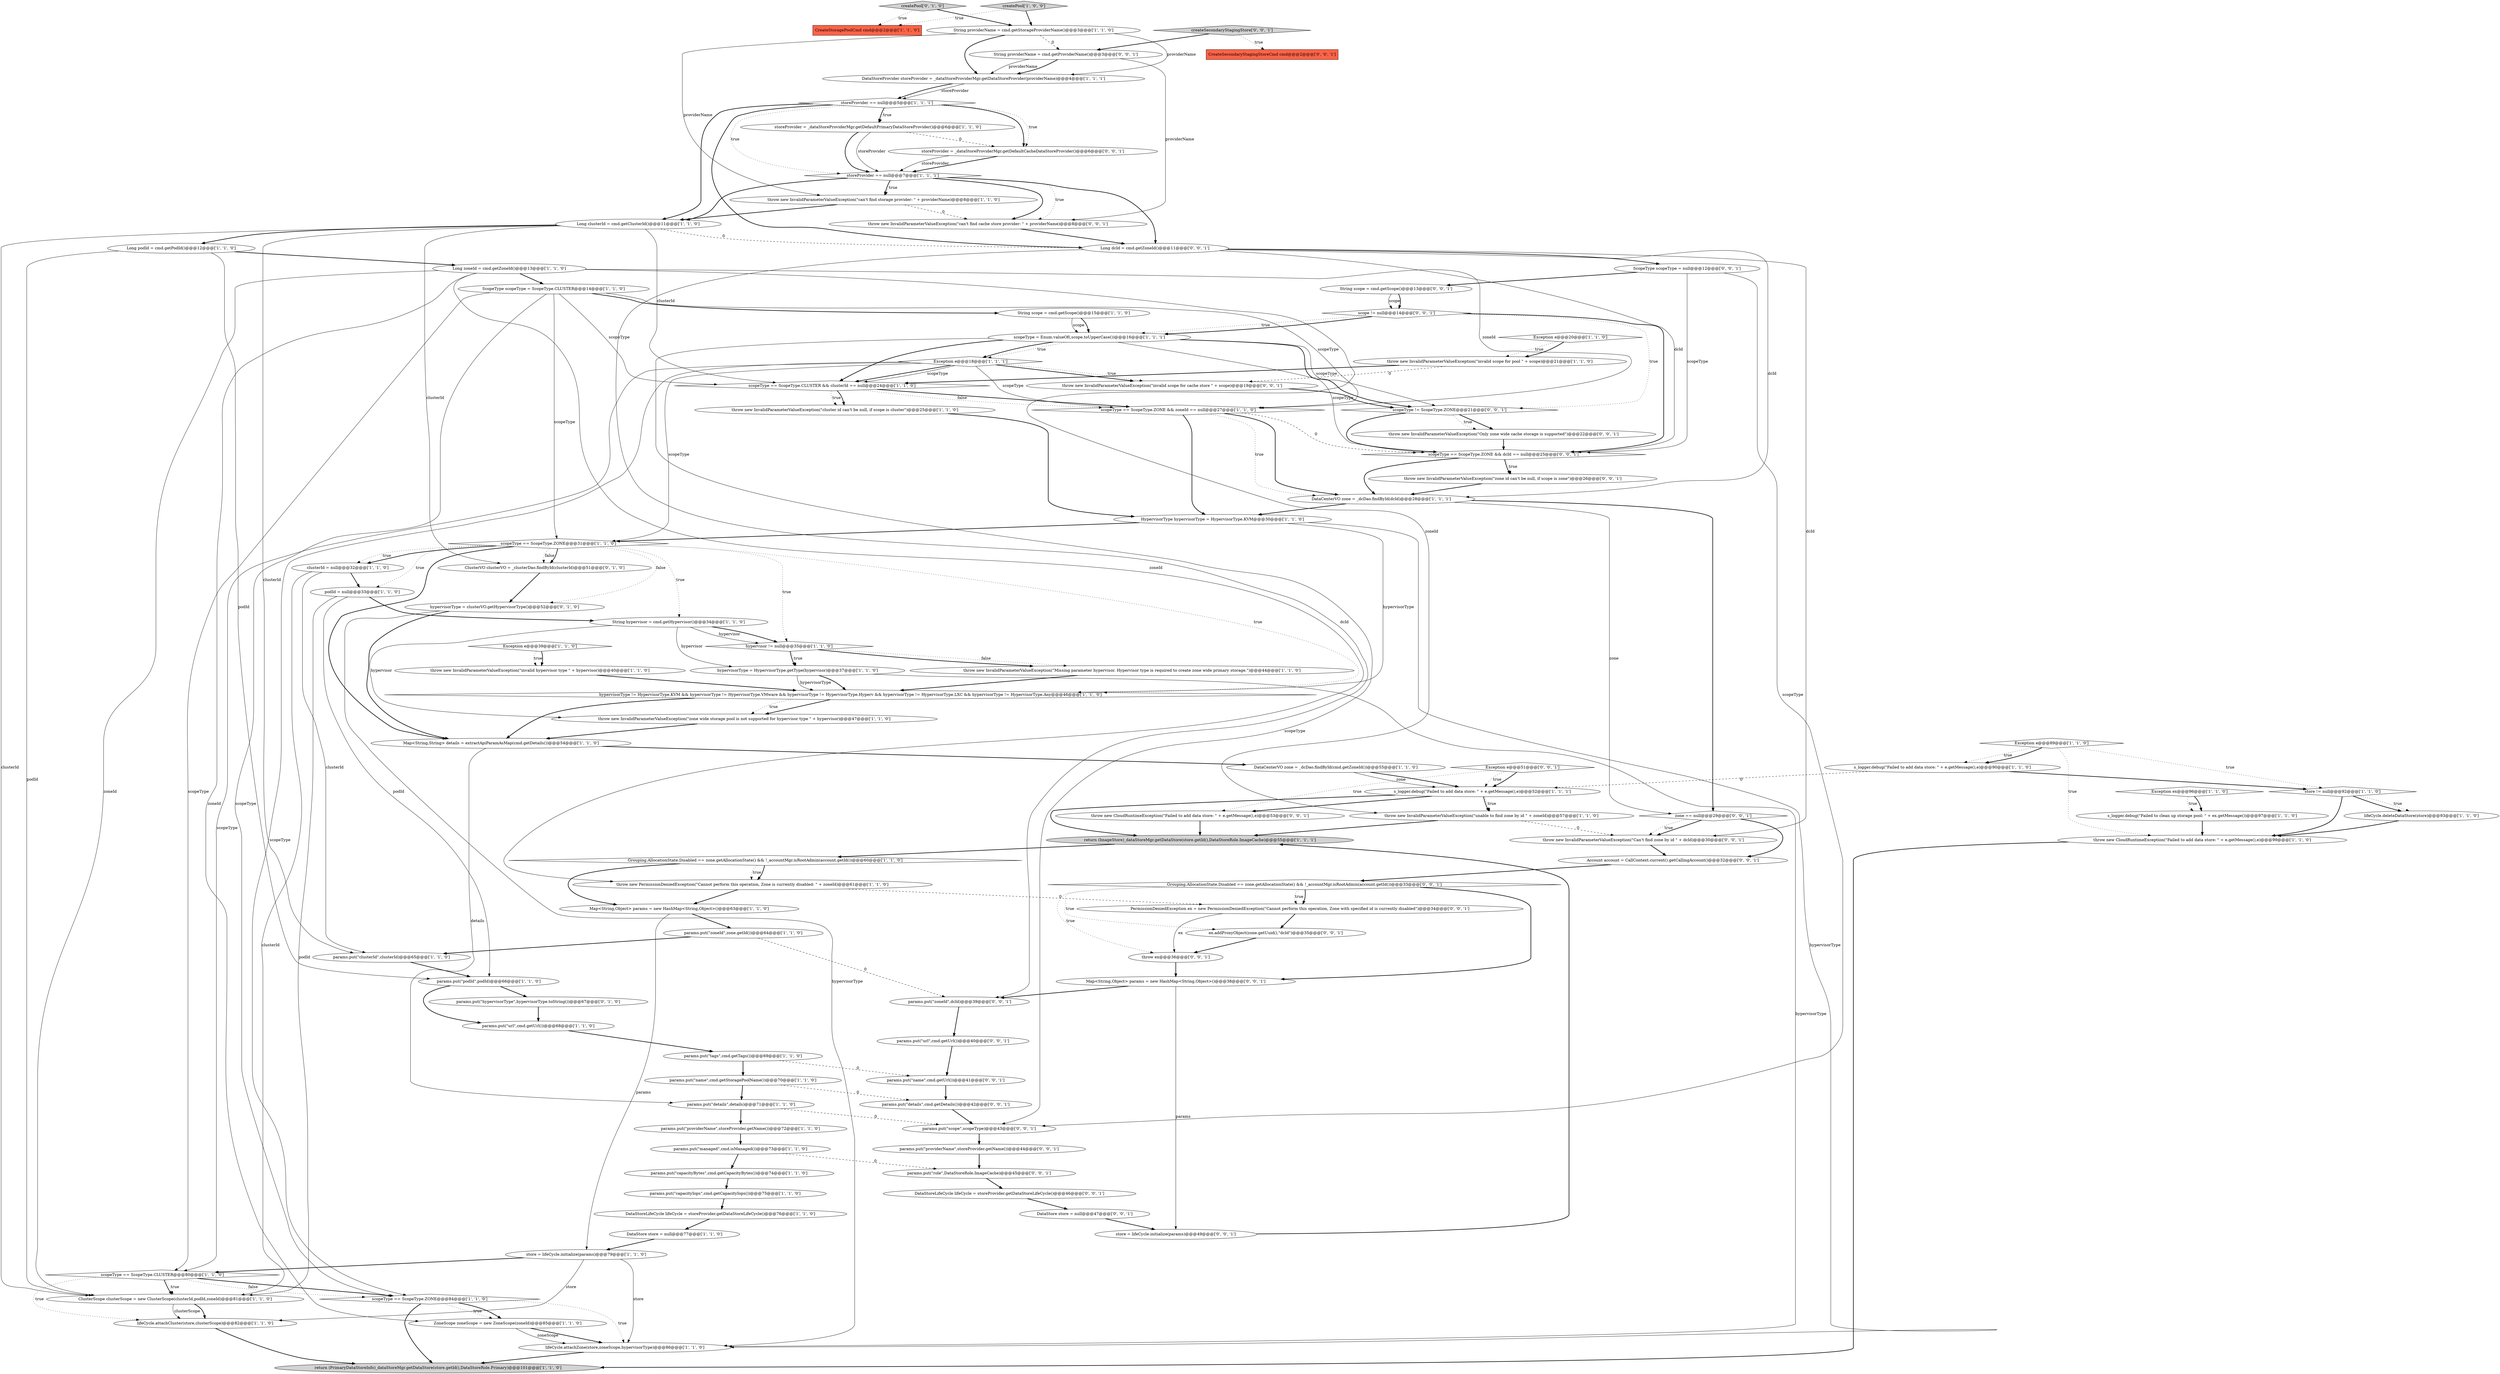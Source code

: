 digraph {
41 [style = filled, label = "store != null@@@92@@@['1', '1', '0']", fillcolor = white, shape = diamond image = "AAA0AAABBB1BBB"];
89 [style = filled, label = "String providerName = cmd.getProviderName()@@@3@@@['0', '0', '1']", fillcolor = white, shape = ellipse image = "AAA0AAABBB3BBB"];
1 [style = filled, label = "return (PrimaryDataStoreInfo)_dataStoreMgr.getDataStore(store.getId(),DataStoreRole.Primary)@@@101@@@['1', '1', '0']", fillcolor = lightgray, shape = ellipse image = "AAA0AAABBB1BBB"];
42 [style = filled, label = "storeProvider == null@@@7@@@['1', '1', '1']", fillcolor = white, shape = diamond image = "AAA0AAABBB1BBB"];
102 [style = filled, label = "params.put(\"details\",cmd.getDetails())@@@42@@@['0', '0', '1']", fillcolor = white, shape = ellipse image = "AAA0AAABBB3BBB"];
3 [style = filled, label = "clusterId = null@@@32@@@['1', '1', '0']", fillcolor = white, shape = ellipse image = "AAA0AAABBB1BBB"];
63 [style = filled, label = "throw new InvalidParameterValueException(\"invalid scope for pool \" + scope)@@@21@@@['1', '1', '0']", fillcolor = white, shape = ellipse image = "AAA0AAABBB1BBB"];
91 [style = filled, label = "throw new InvalidParameterValueException(\"Only zone wide cache storage is supported\")@@@22@@@['0', '0', '1']", fillcolor = white, shape = ellipse image = "AAA0AAABBB3BBB"];
60 [style = filled, label = "storeProvider = _dataStoreProviderMgr.getDefaultPrimaryDataStoreProvider()@@@6@@@['1', '1', '0']", fillcolor = white, shape = ellipse image = "AAA0AAABBB1BBB"];
78 [style = filled, label = "scopeType != ScopeType.ZONE@@@21@@@['0', '0', '1']", fillcolor = white, shape = diamond image = "AAA0AAABBB3BBB"];
83 [style = filled, label = "throw new CloudRuntimeException(\"Failed to add data store: \" + e.getMessage(),e)@@@53@@@['0', '0', '1']", fillcolor = white, shape = ellipse image = "AAA0AAABBB3BBB"];
100 [style = filled, label = "params.put(\"name\",cmd.getUrl())@@@41@@@['0', '0', '1']", fillcolor = white, shape = ellipse image = "AAA0AAABBB3BBB"];
82 [style = filled, label = "Exception e@@@51@@@['0', '0', '1']", fillcolor = white, shape = diamond image = "AAA0AAABBB3BBB"];
68 [style = filled, label = "String hypervisor = cmd.getHypervisor()@@@34@@@['1', '1', '0']", fillcolor = white, shape = ellipse image = "AAA0AAABBB1BBB"];
98 [style = filled, label = "Long dcId = cmd.getZoneId()@@@11@@@['0', '0', '1']", fillcolor = white, shape = ellipse image = "AAA0AAABBB3BBB"];
71 [style = filled, label = "hypervisorType = clusterVO.getHypervisorType()@@@52@@@['0', '1', '0']", fillcolor = white, shape = ellipse image = "AAA1AAABBB2BBB"];
55 [style = filled, label = "DataCenterVO zone = _dcDao.findById(cmd.getZoneId())@@@55@@@['1', '1', '0']", fillcolor = white, shape = ellipse image = "AAA0AAABBB1BBB"];
21 [style = filled, label = "ClusterScope clusterScope = new ClusterScope(clusterId,podId,zoneId)@@@81@@@['1', '1', '0']", fillcolor = white, shape = ellipse image = "AAA0AAABBB1BBB"];
105 [style = filled, label = "Account account = CallContext.current().getCallingAccount()@@@32@@@['0', '0', '1']", fillcolor = white, shape = ellipse image = "AAA0AAABBB3BBB"];
2 [style = filled, label = "params.put(\"podId\",podId)@@@66@@@['1', '1', '0']", fillcolor = white, shape = ellipse image = "AAA0AAABBB1BBB"];
17 [style = filled, label = "hypervisorType = HypervisorType.getType(hypervisor)@@@37@@@['1', '1', '0']", fillcolor = white, shape = ellipse image = "AAA0AAABBB1BBB"];
51 [style = filled, label = "scopeType == ScopeType.CLUSTER@@@80@@@['1', '1', '0']", fillcolor = white, shape = diamond image = "AAA0AAABBB1BBB"];
67 [style = filled, label = "s_logger.debug(\"Failed to add data store: \" + e.getMessage(),e)@@@90@@@['1', '1', '0']", fillcolor = white, shape = ellipse image = "AAA0AAABBB1BBB"];
48 [style = filled, label = "params.put(\"capacityIops\",cmd.getCapacityIops())@@@75@@@['1', '1', '0']", fillcolor = white, shape = ellipse image = "AAA0AAABBB1BBB"];
96 [style = filled, label = "params.put(\"role\",DataStoreRole.ImageCache)@@@45@@@['0', '0', '1']", fillcolor = white, shape = ellipse image = "AAA0AAABBB3BBB"];
40 [style = filled, label = "throw new PermissionDeniedException(\"Cannot perform this operation, Zone is currently disabled: \" + zoneId)@@@61@@@['1', '1', '0']", fillcolor = white, shape = ellipse image = "AAA0AAABBB1BBB"];
53 [style = filled, label = "podId = null@@@33@@@['1', '1', '0']", fillcolor = white, shape = ellipse image = "AAA0AAABBB1BBB"];
52 [style = filled, label = "params.put(\"capacityBytes\",cmd.getCapacityBytes())@@@74@@@['1', '1', '0']", fillcolor = white, shape = ellipse image = "AAA0AAABBB1BBB"];
77 [style = filled, label = "params.put(\"scope\",scopeType)@@@43@@@['0', '0', '1']", fillcolor = white, shape = ellipse image = "AAA0AAABBB3BBB"];
37 [style = filled, label = "scopeType == ScopeType.CLUSTER && clusterId == null@@@24@@@['1', '1', '0']", fillcolor = white, shape = diamond image = "AAA0AAABBB1BBB"];
13 [style = filled, label = "Grouping.AllocationState.Disabled == zone.getAllocationState() && !_accountMgr.isRootAdmin(account.getId())@@@60@@@['1', '1', '0']", fillcolor = white, shape = diamond image = "AAA0AAABBB1BBB"];
0 [style = filled, label = "throw new InvalidParameterValueException(\"unable to find zone by id \" + zoneId)@@@57@@@['1', '1', '0']", fillcolor = white, shape = ellipse image = "AAA0AAABBB1BBB"];
79 [style = filled, label = "ScopeType scopeType = null@@@12@@@['0', '0', '1']", fillcolor = white, shape = ellipse image = "AAA0AAABBB3BBB"];
7 [style = filled, label = "Exception e@@@39@@@['1', '1', '0']", fillcolor = white, shape = diamond image = "AAA0AAABBB1BBB"];
25 [style = filled, label = "ScopeType scopeType = ScopeType.CLUSTER@@@14@@@['1', '1', '0']", fillcolor = white, shape = ellipse image = "AAA0AAABBB1BBB"];
61 [style = filled, label = "params.put(\"managed\",cmd.isManaged())@@@73@@@['1', '1', '0']", fillcolor = white, shape = ellipse image = "AAA0AAABBB1BBB"];
84 [style = filled, label = "Grouping.AllocationState.Disabled == zone.getAllocationState() && !_accountMgr.isRootAdmin(account.getId())@@@33@@@['0', '0', '1']", fillcolor = white, shape = diamond image = "AAA0AAABBB3BBB"];
50 [style = filled, label = "throw new InvalidParameterValueException(\"Missing parameter hypervisor. Hypervisor type is required to create zone wide primary storage.\")@@@44@@@['1', '1', '0']", fillcolor = white, shape = ellipse image = "AAA0AAABBB1BBB"];
28 [style = filled, label = "CreateStoragePoolCmd cmd@@@2@@@['1', '1', '0']", fillcolor = tomato, shape = box image = "AAA0AAABBB1BBB"];
47 [style = filled, label = "params.put(\"url\",cmd.getUrl())@@@68@@@['1', '1', '0']", fillcolor = white, shape = ellipse image = "AAA0AAABBB1BBB"];
69 [style = filled, label = "ClusterVO clusterVO = _clusterDao.findById(clusterId)@@@51@@@['0', '1', '0']", fillcolor = white, shape = ellipse image = "AAA1AAABBB2BBB"];
81 [style = filled, label = "throw new InvalidParameterValueException(\"invalid scope for cache store \" + scope)@@@19@@@['0', '0', '1']", fillcolor = white, shape = ellipse image = "AAA0AAABBB3BBB"];
45 [style = filled, label = "String scope = cmd.getScope()@@@15@@@['1', '1', '0']", fillcolor = white, shape = ellipse image = "AAA0AAABBB1BBB"];
56 [style = filled, label = "String providerName = cmd.getStorageProviderName()@@@3@@@['1', '1', '0']", fillcolor = white, shape = ellipse image = "AAA0AAABBB1BBB"];
62 [style = filled, label = "storeProvider == null@@@5@@@['1', '1', '1']", fillcolor = white, shape = diamond image = "AAA0AAABBB1BBB"];
22 [style = filled, label = "scopeType == ScopeType.ZONE@@@84@@@['1', '1', '0']", fillcolor = white, shape = diamond image = "AAA0AAABBB1BBB"];
4 [style = filled, label = "throw new InvalidParameterValueException(\"invalid hypervisor type \" + hypervisor)@@@40@@@['1', '1', '0']", fillcolor = white, shape = ellipse image = "AAA0AAABBB1BBB"];
80 [style = filled, label = "scope != null@@@14@@@['0', '0', '1']", fillcolor = white, shape = diamond image = "AAA0AAABBB3BBB"];
58 [style = filled, label = "DataStore store = null@@@77@@@['1', '1', '0']", fillcolor = white, shape = ellipse image = "AAA0AAABBB1BBB"];
29 [style = filled, label = "throw new InvalidParameterValueException(\"can't find storage provider: \" + providerName)@@@8@@@['1', '1', '0']", fillcolor = white, shape = ellipse image = "AAA0AAABBB1BBB"];
36 [style = filled, label = "params.put(\"name\",cmd.getStoragePoolName())@@@70@@@['1', '1', '0']", fillcolor = white, shape = ellipse image = "AAA0AAABBB1BBB"];
73 [style = filled, label = "createSecondaryStagingStore['0', '0', '1']", fillcolor = lightgray, shape = diamond image = "AAA0AAABBB3BBB"];
65 [style = filled, label = "DataStoreLifeCycle lifeCycle = storeProvider.getDataStoreLifeCycle()@@@76@@@['1', '1', '0']", fillcolor = white, shape = ellipse image = "AAA0AAABBB1BBB"];
70 [style = filled, label = "params.put(\"hypervisorType\",hypervisorType.toString())@@@67@@@['0', '1', '0']", fillcolor = white, shape = ellipse image = "AAA1AAABBB2BBB"];
8 [style = filled, label = "store = lifeCycle.initialize(params)@@@79@@@['1', '1', '0']", fillcolor = white, shape = ellipse image = "AAA0AAABBB1BBB"];
11 [style = filled, label = "Long podId = cmd.getPodId()@@@12@@@['1', '1', '0']", fillcolor = white, shape = ellipse image = "AAA0AAABBB1BBB"];
26 [style = filled, label = "throw new InvalidParameterValueException(\"cluster id can't be null, if scope is cluster\")@@@25@@@['1', '1', '0']", fillcolor = white, shape = ellipse image = "AAA0AAABBB1BBB"];
33 [style = filled, label = "throw new CloudRuntimeException(\"Failed to add data store: \" + e.getMessage(),e)@@@99@@@['1', '1', '0']", fillcolor = white, shape = ellipse image = "AAA0AAABBB1BBB"];
14 [style = filled, label = "lifeCycle.deleteDataStore(store)@@@93@@@['1', '1', '0']", fillcolor = white, shape = ellipse image = "AAA0AAABBB1BBB"];
38 [style = filled, label = "ZoneScope zoneScope = new ZoneScope(zoneId)@@@85@@@['1', '1', '0']", fillcolor = white, shape = ellipse image = "AAA0AAABBB1BBB"];
75 [style = filled, label = "params.put(\"url\",cmd.getUrl())@@@40@@@['0', '0', '1']", fillcolor = white, shape = ellipse image = "AAA0AAABBB3BBB"];
15 [style = filled, label = "Exception e@@@20@@@['1', '1', '0']", fillcolor = white, shape = diamond image = "AAA0AAABBB1BBB"];
12 [style = filled, label = "hypervisor != null@@@35@@@['1', '1', '0']", fillcolor = white, shape = diamond image = "AAA0AAABBB1BBB"];
85 [style = filled, label = "PermissionDeniedException ex = new PermissionDeniedException(\"Cannot perform this operation, Zone with specified id is currently disabled\")@@@34@@@['0', '0', '1']", fillcolor = white, shape = ellipse image = "AAA0AAABBB3BBB"];
39 [style = filled, label = "Long clusterId = cmd.getClusterId()@@@11@@@['1', '1', '0']", fillcolor = white, shape = ellipse image = "AAA0AAABBB1BBB"];
74 [style = filled, label = "String scope = cmd.getScope()@@@13@@@['0', '0', '1']", fillcolor = white, shape = ellipse image = "AAA0AAABBB3BBB"];
6 [style = filled, label = "Long zoneId = cmd.getZoneId()@@@13@@@['1', '1', '0']", fillcolor = white, shape = ellipse image = "AAA0AAABBB1BBB"];
16 [style = filled, label = "HypervisorType hypervisorType = HypervisorType.KVM@@@30@@@['1', '1', '0']", fillcolor = white, shape = ellipse image = "AAA0AAABBB1BBB"];
27 [style = filled, label = "params.put(\"details\",details)@@@71@@@['1', '1', '0']", fillcolor = white, shape = ellipse image = "AAA0AAABBB1BBB"];
35 [style = filled, label = "params.put(\"providerName\",storeProvider.getName())@@@72@@@['1', '1', '0']", fillcolor = white, shape = ellipse image = "AAA0AAABBB1BBB"];
54 [style = filled, label = "scopeType == ScopeType.ZONE@@@31@@@['1', '1', '0']", fillcolor = white, shape = diamond image = "AAA0AAABBB1BBB"];
59 [style = filled, label = "s_logger.debug(\"Failed to clean up storage pool: \" + ex.getMessage())@@@97@@@['1', '1', '0']", fillcolor = white, shape = ellipse image = "AAA0AAABBB1BBB"];
66 [style = filled, label = "lifeCycle.attachZone(store,zoneScope,hypervisorType)@@@86@@@['1', '1', '0']", fillcolor = white, shape = ellipse image = "AAA0AAABBB1BBB"];
88 [style = filled, label = "ex.addProxyObject(zone.getUuid(),\"dcId\")@@@35@@@['0', '0', '1']", fillcolor = white, shape = ellipse image = "AAA0AAABBB3BBB"];
31 [style = filled, label = "scopeType == ScopeType.ZONE && zoneId == null@@@27@@@['1', '1', '0']", fillcolor = white, shape = diamond image = "AAA0AAABBB1BBB"];
104 [style = filled, label = "throw new InvalidParameterValueException(\"can't find cache store provider: \" + providerName)@@@8@@@['0', '0', '1']", fillcolor = white, shape = ellipse image = "AAA0AAABBB3BBB"];
5 [style = filled, label = "return (ImageStore)_dataStoreMgr.getDataStore(store.getId(),DataStoreRole.ImageCache)@@@55@@@['1', '1', '1']", fillcolor = lightgray, shape = ellipse image = "AAA0AAABBB1BBB"];
19 [style = filled, label = "params.put(\"zoneId\",zone.getId())@@@64@@@['1', '1', '0']", fillcolor = white, shape = ellipse image = "AAA0AAABBB1BBB"];
94 [style = filled, label = "CreateSecondaryStagingStoreCmd cmd@@@2@@@['0', '0', '1']", fillcolor = tomato, shape = box image = "AAA0AAABBB3BBB"];
9 [style = filled, label = "Exception e@@@18@@@['1', '1', '1']", fillcolor = white, shape = diamond image = "AAA0AAABBB1BBB"];
24 [style = filled, label = "params.put(\"clusterId\",clusterId)@@@65@@@['1', '1', '0']", fillcolor = white, shape = ellipse image = "AAA0AAABBB1BBB"];
49 [style = filled, label = "DataStoreProvider storeProvider = _dataStoreProviderMgr.getDataStoreProvider(providerName)@@@4@@@['1', '1', '1']", fillcolor = white, shape = ellipse image = "AAA0AAABBB1BBB"];
99 [style = filled, label = "Map<String,Object> params = new HashMap<String,Object>()@@@38@@@['0', '0', '1']", fillcolor = white, shape = ellipse image = "AAA0AAABBB3BBB"];
64 [style = filled, label = "hypervisorType != HypervisorType.KVM && hypervisorType != HypervisorType.VMware && hypervisorType != HypervisorType.Hyperv && hypervisorType != HypervisorType.LXC && hypervisorType != HypervisorType.Any@@@46@@@['1', '1', '0']", fillcolor = white, shape = diamond image = "AAA0AAABBB1BBB"];
92 [style = filled, label = "storeProvider = _dataStoreProviderMgr.getDefaultCacheDataStoreProvider()@@@6@@@['0', '0', '1']", fillcolor = white, shape = ellipse image = "AAA0AAABBB3BBB"];
10 [style = filled, label = "DataCenterVO zone = _dcDao.findById(dcId)@@@28@@@['1', '1', '1']", fillcolor = white, shape = ellipse image = "AAA0AAABBB1BBB"];
34 [style = filled, label = "Map<String,String> details = extractApiParamAsMap(cmd.getDetails())@@@54@@@['1', '1', '0']", fillcolor = white, shape = ellipse image = "AAA0AAABBB1BBB"];
72 [style = filled, label = "createPool['0', '1', '0']", fillcolor = lightgray, shape = diamond image = "AAA0AAABBB2BBB"];
106 [style = filled, label = "zone == null@@@29@@@['0', '0', '1']", fillcolor = white, shape = diamond image = "AAA0AAABBB3BBB"];
30 [style = filled, label = "Map<String,Object> params = new HashMap<String,Object>()@@@63@@@['1', '1', '0']", fillcolor = white, shape = ellipse image = "AAA0AAABBB1BBB"];
97 [style = filled, label = "throw new InvalidParameterValueException(\"Can't find zone by id \" + dcId)@@@30@@@['0', '0', '1']", fillcolor = white, shape = ellipse image = "AAA0AAABBB3BBB"];
87 [style = filled, label = "throw new InvalidParameterValueException(\"zone id can't be null, if scope is zone\")@@@26@@@['0', '0', '1']", fillcolor = white, shape = ellipse image = "AAA0AAABBB3BBB"];
46 [style = filled, label = "scopeType = Enum.valueOf(,scope.toUpperCase())@@@16@@@['1', '1', '1']", fillcolor = white, shape = ellipse image = "AAA0AAABBB1BBB"];
86 [style = filled, label = "store = lifeCycle.initialize(params)@@@49@@@['0', '0', '1']", fillcolor = white, shape = ellipse image = "AAA0AAABBB3BBB"];
95 [style = filled, label = "params.put(\"zoneId\",dcId)@@@39@@@['0', '0', '1']", fillcolor = white, shape = ellipse image = "AAA0AAABBB3BBB"];
18 [style = filled, label = "createPool['1', '0', '0']", fillcolor = lightgray, shape = diamond image = "AAA0AAABBB1BBB"];
20 [style = filled, label = "params.put(\"tags\",cmd.getTags())@@@69@@@['1', '1', '0']", fillcolor = white, shape = ellipse image = "AAA0AAABBB1BBB"];
44 [style = filled, label = "Exception ex@@@96@@@['1', '1', '0']", fillcolor = white, shape = diamond image = "AAA0AAABBB1BBB"];
103 [style = filled, label = "params.put(\"providerName\",storeProvider.getName())@@@44@@@['0', '0', '1']", fillcolor = white, shape = ellipse image = "AAA0AAABBB3BBB"];
93 [style = filled, label = "DataStore store = null@@@47@@@['0', '0', '1']", fillcolor = white, shape = ellipse image = "AAA0AAABBB3BBB"];
57 [style = filled, label = "s_logger.debug(\"Failed to add data store: \" + e.getMessage(),e)@@@52@@@['1', '1', '1']", fillcolor = white, shape = ellipse image = "AAA0AAABBB1BBB"];
43 [style = filled, label = "lifeCycle.attachCluster(store,clusterScope)@@@82@@@['1', '1', '0']", fillcolor = white, shape = ellipse image = "AAA0AAABBB1BBB"];
90 [style = filled, label = "scopeType == ScopeType.ZONE && dcId == null@@@25@@@['0', '0', '1']", fillcolor = white, shape = diamond image = "AAA0AAABBB3BBB"];
101 [style = filled, label = "throw ex@@@36@@@['0', '0', '1']", fillcolor = white, shape = ellipse image = "AAA0AAABBB3BBB"];
23 [style = filled, label = "throw new InvalidParameterValueException(\"zone wide storage pool is not supported for hypervisor type \" + hypervisor)@@@47@@@['1', '1', '0']", fillcolor = white, shape = ellipse image = "AAA0AAABBB1BBB"];
76 [style = filled, label = "DataStoreLifeCycle lifeCycle = storeProvider.getDataStoreLifeCycle()@@@46@@@['0', '0', '1']", fillcolor = white, shape = ellipse image = "AAA0AAABBB3BBB"];
32 [style = filled, label = "Exception e@@@89@@@['1', '1', '0']", fillcolor = white, shape = diamond image = "AAA0AAABBB1BBB"];
89->49 [style = solid, label="providerName"];
62->98 [style = bold, label=""];
6->38 [style = solid, label="zoneId"];
41->14 [style = dotted, label="true"];
18->56 [style = bold, label=""];
63->81 [style = dashed, label="0"];
37->26 [style = dotted, label="true"];
46->77 [style = solid, label="scopeType"];
67->41 [style = bold, label=""];
46->78 [style = bold, label=""];
95->75 [style = bold, label=""];
102->77 [style = bold, label=""];
82->57 [style = bold, label=""];
51->43 [style = dotted, label="true"];
70->47 [style = bold, label=""];
27->77 [style = dashed, label="0"];
104->98 [style = bold, label=""];
100->102 [style = bold, label=""];
68->17 [style = solid, label="hypervisor"];
22->38 [style = dotted, label="true"];
31->10 [style = dotted, label="true"];
12->50 [style = dotted, label="false"];
5->13 [style = bold, label=""];
51->21 [style = bold, label=""];
30->8 [style = solid, label="params"];
65->58 [style = bold, label=""];
8->66 [style = solid, label="store"];
83->5 [style = bold, label=""];
51->22 [style = dotted, label="false"];
29->104 [style = dashed, label="0"];
45->46 [style = bold, label=""];
49->62 [style = solid, label="storeProvider"];
71->66 [style = solid, label="hypervisorType"];
98->90 [style = solid, label="dcId"];
46->37 [style = bold, label=""];
39->69 [style = solid, label="clusterId"];
21->43 [style = bold, label=""];
33->1 [style = bold, label=""];
46->90 [style = solid, label="scopeType"];
54->3 [style = dotted, label="true"];
79->90 [style = solid, label="scopeType"];
99->86 [style = solid, label="params"];
21->43 [style = solid, label="clusterScope"];
6->25 [style = bold, label=""];
34->55 [style = bold, label=""];
69->71 [style = bold, label=""];
77->103 [style = bold, label=""];
8->43 [style = solid, label="store"];
73->94 [style = dotted, label="true"];
17->64 [style = bold, label=""];
3->21 [style = solid, label="clusterId"];
78->91 [style = bold, label=""];
47->20 [style = bold, label=""];
31->90 [style = dashed, label="0"];
64->23 [style = dotted, label="true"];
16->54 [style = bold, label=""];
89->104 [style = solid, label="providerName"];
62->60 [style = dotted, label="true"];
54->71 [style = dotted, label="false"];
15->63 [style = dotted, label="true"];
51->21 [style = dotted, label="true"];
72->28 [style = dotted, label="true"];
87->10 [style = bold, label=""];
40->30 [style = bold, label=""];
15->63 [style = bold, label=""];
61->52 [style = bold, label=""];
85->88 [style = bold, label=""];
64->34 [style = bold, label=""];
25->22 [style = solid, label="scopeType"];
45->46 [style = solid, label="scope"];
37->31 [style = bold, label=""];
26->16 [style = bold, label=""];
106->97 [style = bold, label=""];
24->2 [style = bold, label=""];
48->65 [style = bold, label=""];
79->74 [style = bold, label=""];
57->0 [style = bold, label=""];
38->66 [style = bold, label=""];
6->21 [style = solid, label="zoneId"];
2->47 [style = bold, label=""];
11->6 [style = bold, label=""];
9->51 [style = solid, label="scopeType"];
78->90 [style = bold, label=""];
57->83 [style = bold, label=""];
79->77 [style = solid, label="scopeType"];
10->106 [style = solid, label="zone"];
53->2 [style = solid, label="podId"];
23->34 [style = bold, label=""];
97->105 [style = bold, label=""];
67->57 [style = dashed, label="0"];
99->95 [style = bold, label=""];
46->9 [style = dotted, label="true"];
88->101 [style = bold, label=""];
98->97 [style = solid, label="dcId"];
25->51 [style = solid, label="scopeType"];
54->69 [style = dotted, label="false"];
90->87 [style = dotted, label="true"];
35->61 [style = bold, label=""];
25->45 [style = bold, label=""];
56->89 [style = dashed, label="0"];
68->12 [style = bold, label=""];
62->60 [style = bold, label=""];
43->1 [style = bold, label=""];
96->76 [style = bold, label=""];
98->95 [style = solid, label="dcId"];
56->29 [style = solid, label="providerName"];
6->31 [style = solid, label="zoneId"];
20->36 [style = bold, label=""];
84->88 [style = dotted, label="true"];
39->24 [style = solid, label="clusterId"];
80->46 [style = dotted, label="true"];
68->23 [style = solid, label="hypervisor"];
22->1 [style = bold, label=""];
42->104 [style = dotted, label="true"];
41->14 [style = bold, label=""];
31->16 [style = bold, label=""];
60->42 [style = bold, label=""];
93->86 [style = bold, label=""];
12->50 [style = bold, label=""];
42->29 [style = bold, label=""];
106->105 [style = bold, label=""];
6->40 [style = solid, label="zoneId"];
63->37 [style = bold, label=""];
39->11 [style = bold, label=""];
71->34 [style = bold, label=""];
10->16 [style = bold, label=""];
10->106 [style = bold, label=""];
53->21 [style = solid, label="podId"];
98->10 [style = solid, label="dcId"];
9->81 [style = bold, label=""];
9->37 [style = bold, label=""];
56->49 [style = bold, label=""];
50->64 [style = bold, label=""];
22->38 [style = bold, label=""];
68->12 [style = solid, label="hypervisor"];
9->31 [style = solid, label="scopeType"];
38->66 [style = solid, label="zoneScope"];
7->4 [style = dotted, label="true"];
66->1 [style = bold, label=""];
55->57 [style = solid, label="zone"];
80->90 [style = bold, label=""];
41->33 [style = bold, label=""];
90->10 [style = bold, label=""];
84->99 [style = bold, label=""];
9->81 [style = dotted, label="true"];
62->39 [style = bold, label=""];
62->92 [style = bold, label=""];
37->31 [style = dotted, label="false"];
54->53 [style = dotted, label="true"];
84->101 [style = dotted, label="true"];
82->57 [style = dotted, label="true"];
60->92 [style = dashed, label="0"];
75->100 [style = bold, label=""];
86->5 [style = bold, label=""];
57->0 [style = dotted, label="true"];
74->80 [style = solid, label="scope"];
39->98 [style = dashed, label="0"];
0->97 [style = dashed, label="0"];
37->26 [style = bold, label=""];
19->24 [style = bold, label=""];
32->41 [style = dotted, label="true"];
46->9 [style = bold, label=""];
54->3 [style = bold, label=""];
76->93 [style = bold, label=""];
61->96 [style = dashed, label="0"];
2->70 [style = bold, label=""];
32->67 [style = dotted, label="true"];
101->99 [style = bold, label=""];
4->64 [style = bold, label=""];
32->33 [style = dotted, label="true"];
44->59 [style = bold, label=""];
12->17 [style = bold, label=""];
16->66 [style = solid, label="hypervisorType"];
39->37 [style = solid, label="clusterId"];
59->33 [style = bold, label=""];
106->97 [style = dotted, label="true"];
19->95 [style = dashed, label="0"];
56->49 [style = solid, label="providerName"];
17->64 [style = solid, label="hypervisorType"];
18->28 [style = dotted, label="true"];
52->48 [style = bold, label=""];
54->12 [style = dotted, label="true"];
82->83 [style = dotted, label="true"];
90->87 [style = bold, label=""];
34->27 [style = solid, label="details"];
9->22 [style = solid, label="scopeType"];
74->80 [style = bold, label=""];
73->89 [style = bold, label=""];
58->8 [style = bold, label=""];
22->66 [style = dotted, label="true"];
51->22 [style = bold, label=""];
84->85 [style = bold, label=""];
3->53 [style = bold, label=""];
13->40 [style = dotted, label="true"];
20->100 [style = dashed, label="0"];
49->62 [style = bold, label=""];
9->37 [style = solid, label="scopeType"];
46->78 [style = solid, label="scopeType"];
42->39 [style = bold, label=""];
11->21 [style = solid, label="podId"];
62->92 [style = dotted, label="true"];
36->27 [style = bold, label=""];
13->30 [style = bold, label=""];
31->10 [style = bold, label=""];
17->66 [style = solid, label="hypervisorType"];
42->98 [style = bold, label=""];
78->91 [style = dotted, label="true"];
53->68 [style = bold, label=""];
103->96 [style = bold, label=""];
36->102 [style = dashed, label="0"];
54->69 [style = bold, label=""];
16->64 [style = solid, label="hypervisorType"];
42->29 [style = dotted, label="true"];
84->85 [style = dotted, label="true"];
11->2 [style = solid, label="podId"];
54->68 [style = dotted, label="true"];
54->64 [style = dotted, label="true"];
60->42 [style = solid, label="storeProvider"];
80->46 [style = bold, label=""];
105->84 [style = bold, label=""];
13->40 [style = bold, label=""];
9->54 [style = solid, label="scopeType"];
55->57 [style = bold, label=""];
32->67 [style = bold, label=""];
27->35 [style = bold, label=""];
72->56 [style = bold, label=""];
39->21 [style = solid, label="clusterId"];
25->37 [style = solid, label="scopeType"];
81->78 [style = bold, label=""];
12->17 [style = dotted, label="true"];
6->0 [style = solid, label="zoneId"];
98->79 [style = bold, label=""];
29->39 [style = bold, label=""];
7->4 [style = bold, label=""];
3->24 [style = solid, label="clusterId"];
92->42 [style = bold, label=""];
44->59 [style = dotted, label="true"];
25->31 [style = solid, label="scopeType"];
64->23 [style = bold, label=""];
14->33 [style = bold, label=""];
62->42 [style = dotted, label="true"];
85->101 [style = solid, label="ex"];
40->85 [style = dashed, label="0"];
89->49 [style = bold, label=""];
57->5 [style = bold, label=""];
0->5 [style = bold, label=""];
92->42 [style = solid, label="storeProvider"];
30->19 [style = bold, label=""];
91->90 [style = bold, label=""];
25->54 [style = solid, label="scopeType"];
8->51 [style = bold, label=""];
80->78 [style = dotted, label="true"];
42->104 [style = bold, label=""];
54->34 [style = bold, label=""];
}
